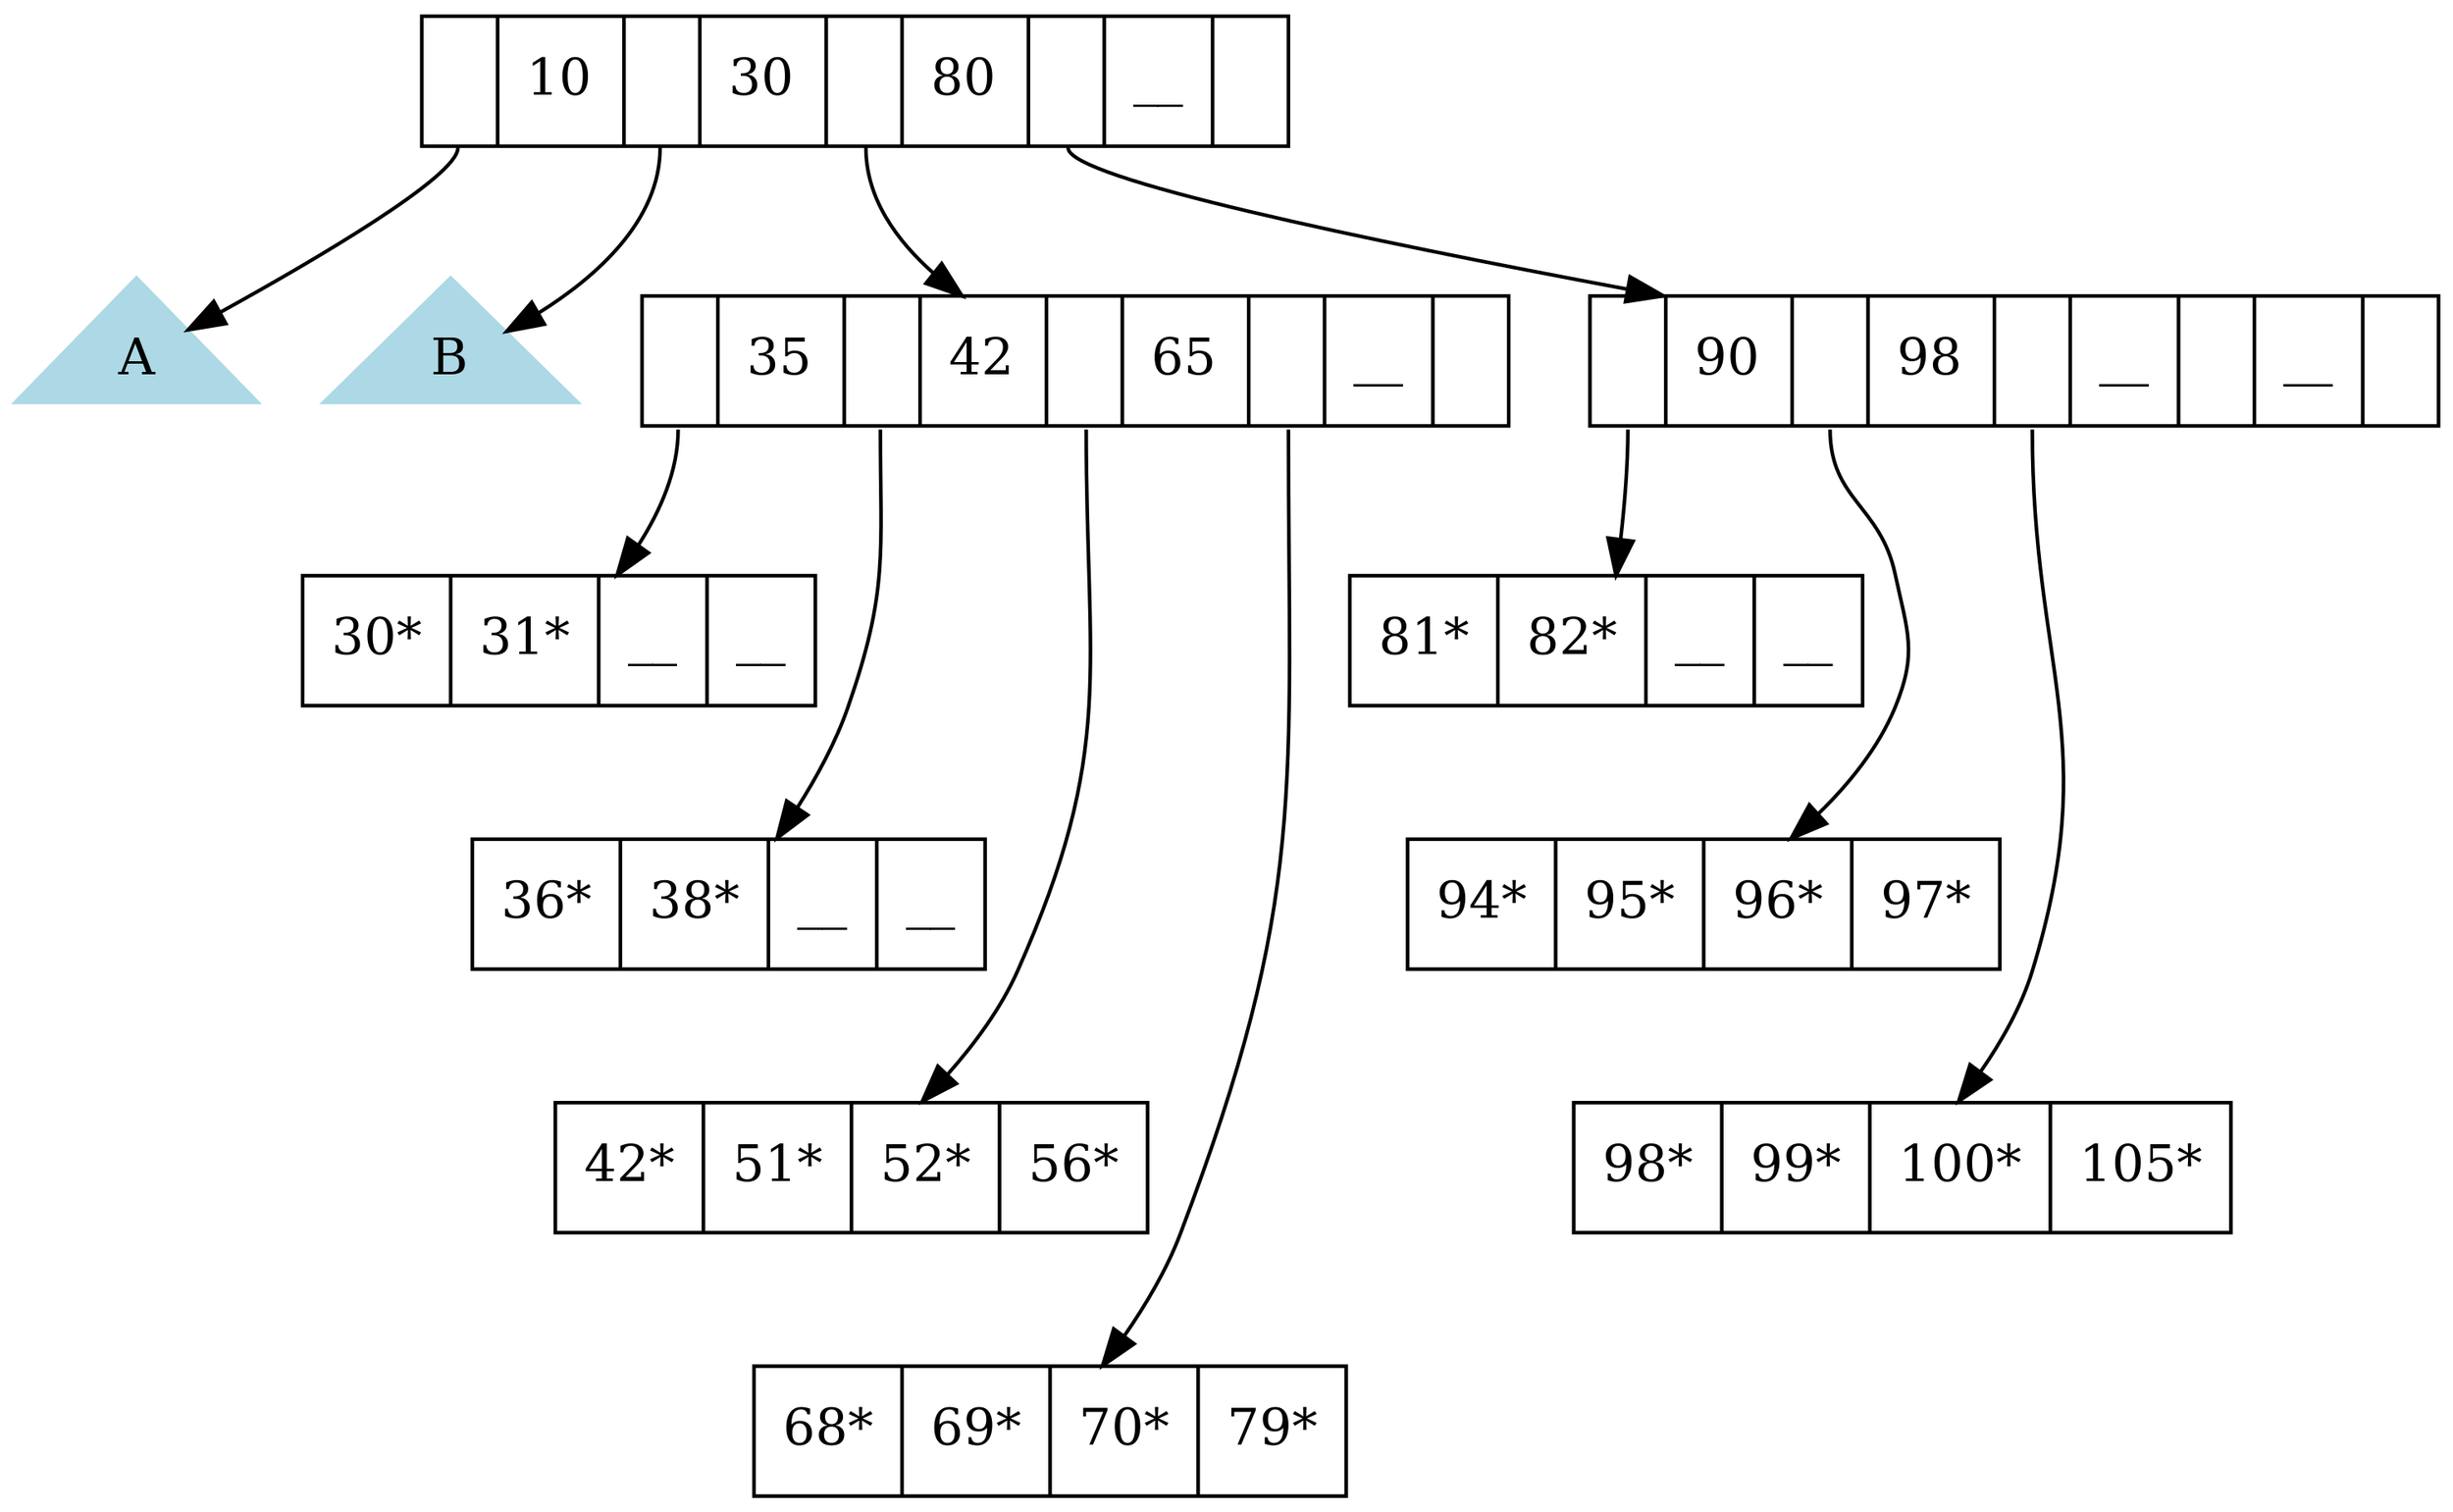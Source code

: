 digraph G
{
    size="20,20!";
    node [shape = record];

    /* Create the nodes */
    A [ shape = triangle, style = filled , color = "lightblue" , label ="A"];
    B [ shape = triangle, style = filled , color = "lightblue" , label ="B"];
    node0 [ label ="<f0>|<f1> 10 |<f2>|<f3> 30 |<f4>|<f5> 80 |<f6>|<f7> __ |<f8>"];
    node1 [ label ="<f0>|<f1> 35 |<f2>|<f3> 42 |<f4>|<f5> 65 |<f6>|<f7> __ |<f8>"];
    node2 [ label ="<f0>|<f1> 90 |<f2>|<f3> 98 |<f4>|<f5> __ |<f6>|<f7> __ |<f8>"];

    /* Create the leaves */
    leaf0 [ label ="<f0> 30* |<f1> 31* |<f2> __  |<f4> __  "];
    leaf1 [ label ="<f0> 36* |<f1> 38* |<f2> __  |<f4> __  "];
    leaf3 [ label ="<f0> 42* |<f1> 51* |<f2> 52* |<f4> 56* "];
    leaf4 [ label ="<f0> 68* |<f1> 69* |<f2> 70* |<f4> 79* "];
    leaf5 [ label ="<f0> 81* |<f1> 82* |<f2> __  |<f4> __  "];
    leaf6 [ label ="<f0> 94* |<f1> 95* |<f2> 96* |<f4> 97* "];
    leaf7 [ label ="<f0> 98* |<f1> 99* |<f2> 100*|<f4> 105*"];

    /* Create the connections */

    //node0
    "node0":f0 -> "A";
    "node0":f2 -> "B";
    "node0":f4 -> "node1";
    "node0":f6 -> "node2";
    //node1
    "node1":f0 -> "leaf0";
    "leaf0" -> "leaf1" [style = "invis" ];
    "node1":f2 -> "leaf1";
    "leaf1" -> "leaf3" [style = "invis" ];
    "node1":f4 -> "leaf3";
    "leaf3" -> "leaf4" [style = "invis" ];
    "node1":f6 -> "leaf4";
    //node2
    "node2":f0 -> "leaf5";
    "leaf5" -> "leaf6" [style = "invis" ];
    "node2":f2 -> "leaf6";
    "leaf6" -> "leaf7" [style = "invis" ];
    "node2":f4 -> "leaf7";
}

